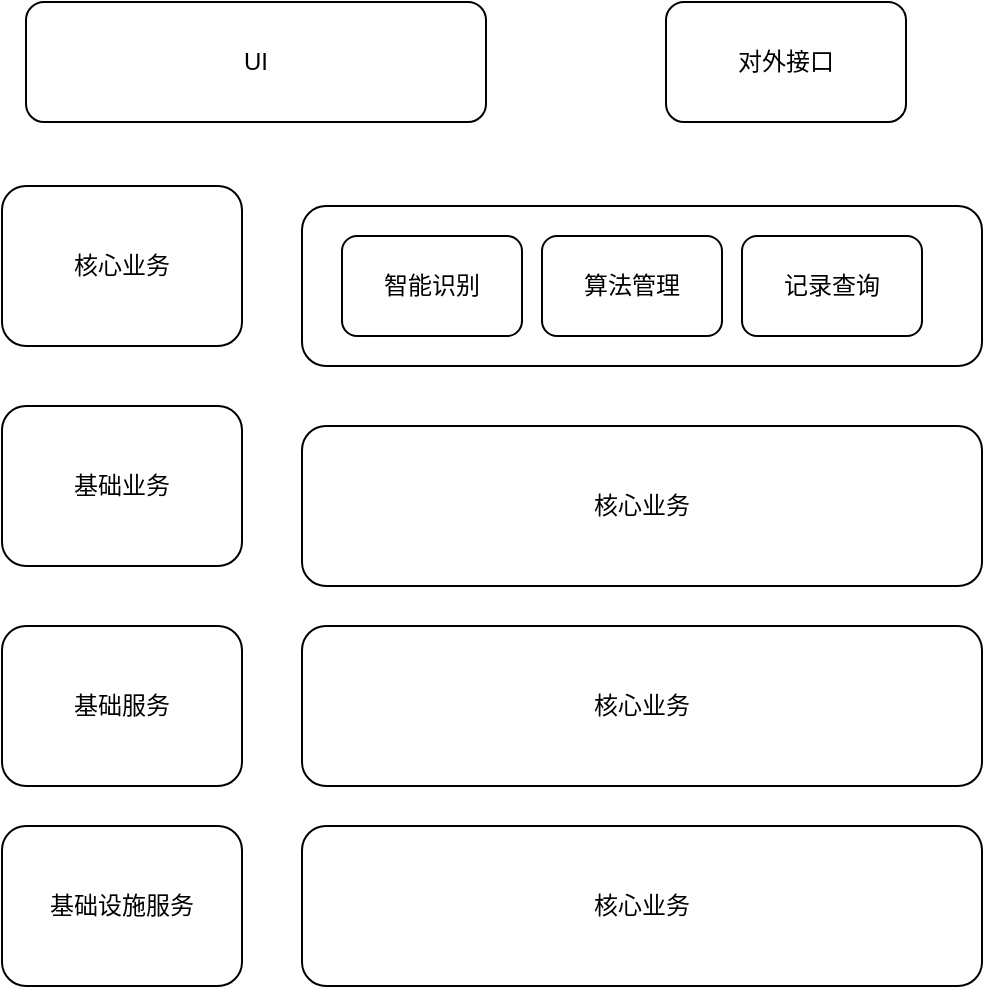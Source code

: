 <mxfile version="13.11.0" type="github">
  <diagram id="VaOqIwYDzZyav0qmfRHP" name="Page-1">
    <mxGraphModel dx="1422" dy="794" grid="1" gridSize="10" guides="1" tooltips="1" connect="1" arrows="1" fold="1" page="1" pageScale="1" pageWidth="827" pageHeight="1169" math="0" shadow="0">
      <root>
        <mxCell id="0" />
        <mxCell id="1" parent="0" />
        <mxCell id="C2blHhnBYsQ928-1BrAh-2" value="UI" style="rounded=1;whiteSpace=wrap;html=1;" parent="1" vertex="1">
          <mxGeometry x="100" y="30" width="230" height="60" as="geometry" />
        </mxCell>
        <mxCell id="C2blHhnBYsQ928-1BrAh-4" value="对外接口" style="rounded=1;whiteSpace=wrap;html=1;" parent="1" vertex="1">
          <mxGeometry x="420" y="30" width="120" height="60" as="geometry" />
        </mxCell>
        <mxCell id="C2blHhnBYsQ928-1BrAh-5" value="核心业务" style="rounded=1;whiteSpace=wrap;html=1;" parent="1" vertex="1">
          <mxGeometry x="88" y="122" width="120" height="80" as="geometry" />
        </mxCell>
        <mxCell id="C2blHhnBYsQ928-1BrAh-6" value="基础设施服务" style="rounded=1;whiteSpace=wrap;html=1;" parent="1" vertex="1">
          <mxGeometry x="88" y="442" width="120" height="80" as="geometry" />
        </mxCell>
        <mxCell id="C2blHhnBYsQ928-1BrAh-7" value="基础服务" style="rounded=1;whiteSpace=wrap;html=1;" parent="1" vertex="1">
          <mxGeometry x="88" y="342" width="120" height="80" as="geometry" />
        </mxCell>
        <mxCell id="C2blHhnBYsQ928-1BrAh-8" value="基础业务" style="rounded=1;whiteSpace=wrap;html=1;" parent="1" vertex="1">
          <mxGeometry x="88" y="232" width="120" height="80" as="geometry" />
        </mxCell>
        <mxCell id="x19COVBgYJmnFYbQwka--5" value="" style="rounded=1;whiteSpace=wrap;html=1;" vertex="1" parent="1">
          <mxGeometry x="238" y="132" width="340" height="80" as="geometry" />
        </mxCell>
        <mxCell id="x19COVBgYJmnFYbQwka--6" value="核心业务" style="rounded=1;whiteSpace=wrap;html=1;" vertex="1" parent="1">
          <mxGeometry x="238" y="442" width="340" height="80" as="geometry" />
        </mxCell>
        <mxCell id="x19COVBgYJmnFYbQwka--7" value="核心业务" style="rounded=1;whiteSpace=wrap;html=1;" vertex="1" parent="1">
          <mxGeometry x="238" y="342" width="340" height="80" as="geometry" />
        </mxCell>
        <mxCell id="x19COVBgYJmnFYbQwka--8" value="核心业务" style="rounded=1;whiteSpace=wrap;html=1;" vertex="1" parent="1">
          <mxGeometry x="238" y="242" width="340" height="80" as="geometry" />
        </mxCell>
        <mxCell id="x19COVBgYJmnFYbQwka--9" value="智能识别" style="rounded=1;whiteSpace=wrap;html=1;" vertex="1" parent="1">
          <mxGeometry x="258" y="147" width="90" height="50" as="geometry" />
        </mxCell>
        <mxCell id="x19COVBgYJmnFYbQwka--10" value="算法管理" style="rounded=1;whiteSpace=wrap;html=1;" vertex="1" parent="1">
          <mxGeometry x="358" y="147" width="90" height="50" as="geometry" />
        </mxCell>
        <mxCell id="x19COVBgYJmnFYbQwka--11" value="记录查询" style="rounded=1;whiteSpace=wrap;html=1;" vertex="1" parent="1">
          <mxGeometry x="458" y="147" width="90" height="50" as="geometry" />
        </mxCell>
      </root>
    </mxGraphModel>
  </diagram>
</mxfile>
